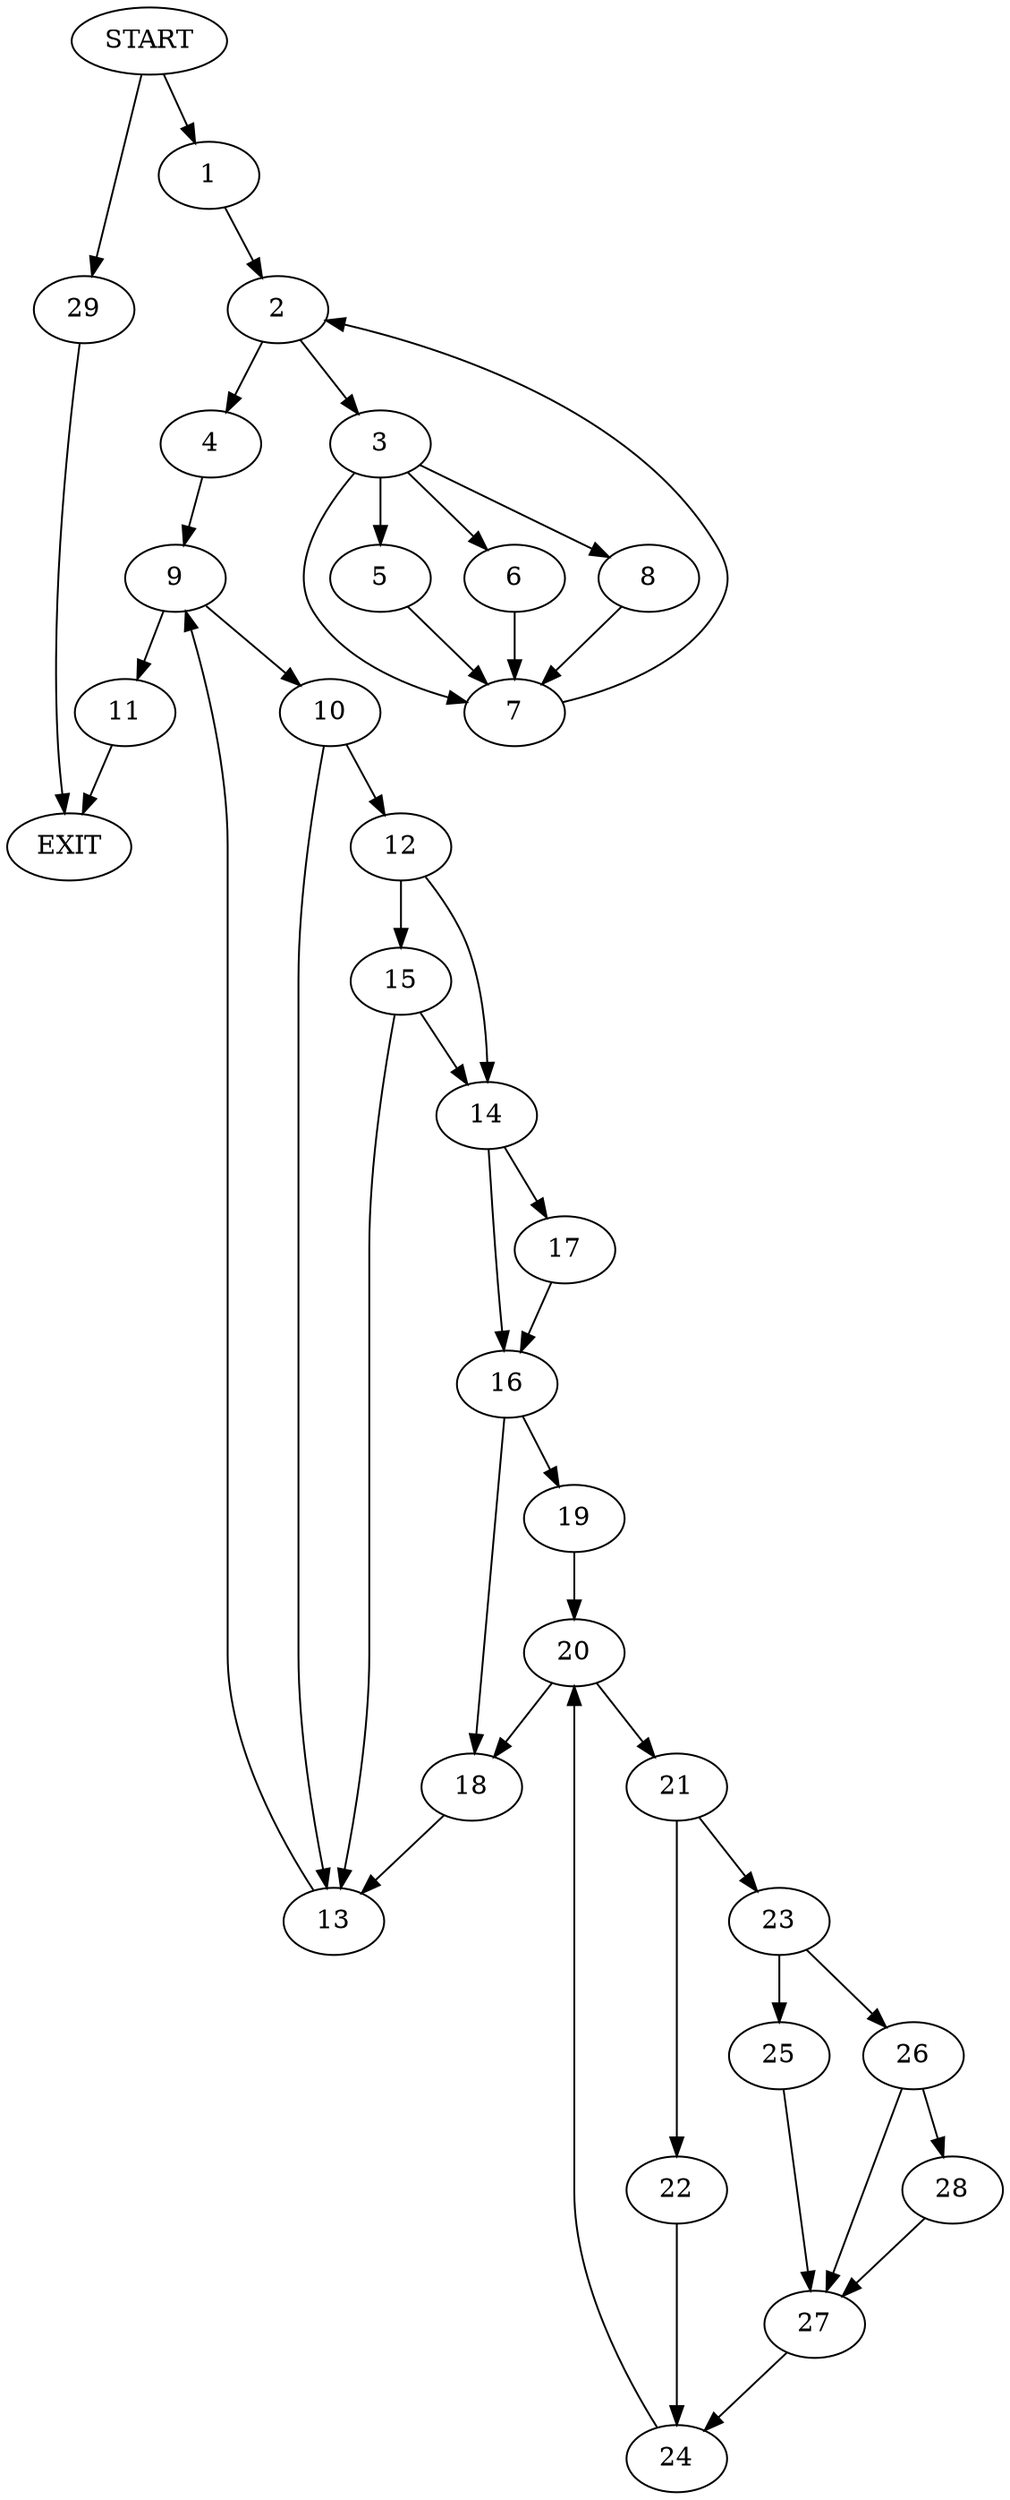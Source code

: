digraph {
0 [label="START"]
30 [label="EXIT"]
0 -> 1
1 -> 2
2 -> 3
2 -> 4
3 -> 5
3 -> 6
3 -> 7
3 -> 8
4 -> 9
7 -> 2
5 -> 7
6 -> 7
8 -> 7
9 -> 10
9 -> 11
11 -> 30
10 -> 12
10 -> 13
12 -> 14
12 -> 15
13 -> 9
14 -> 16
14 -> 17
15 -> 14
15 -> 13
16 -> 18
16 -> 19
17 -> 16
18 -> 13
19 -> 20
20 -> 21
20 -> 18
21 -> 22
21 -> 23
22 -> 24
23 -> 25
23 -> 26
25 -> 27
26 -> 27
26 -> 28
27 -> 24
28 -> 27
24 -> 20
0 -> 29
29 -> 30
}

